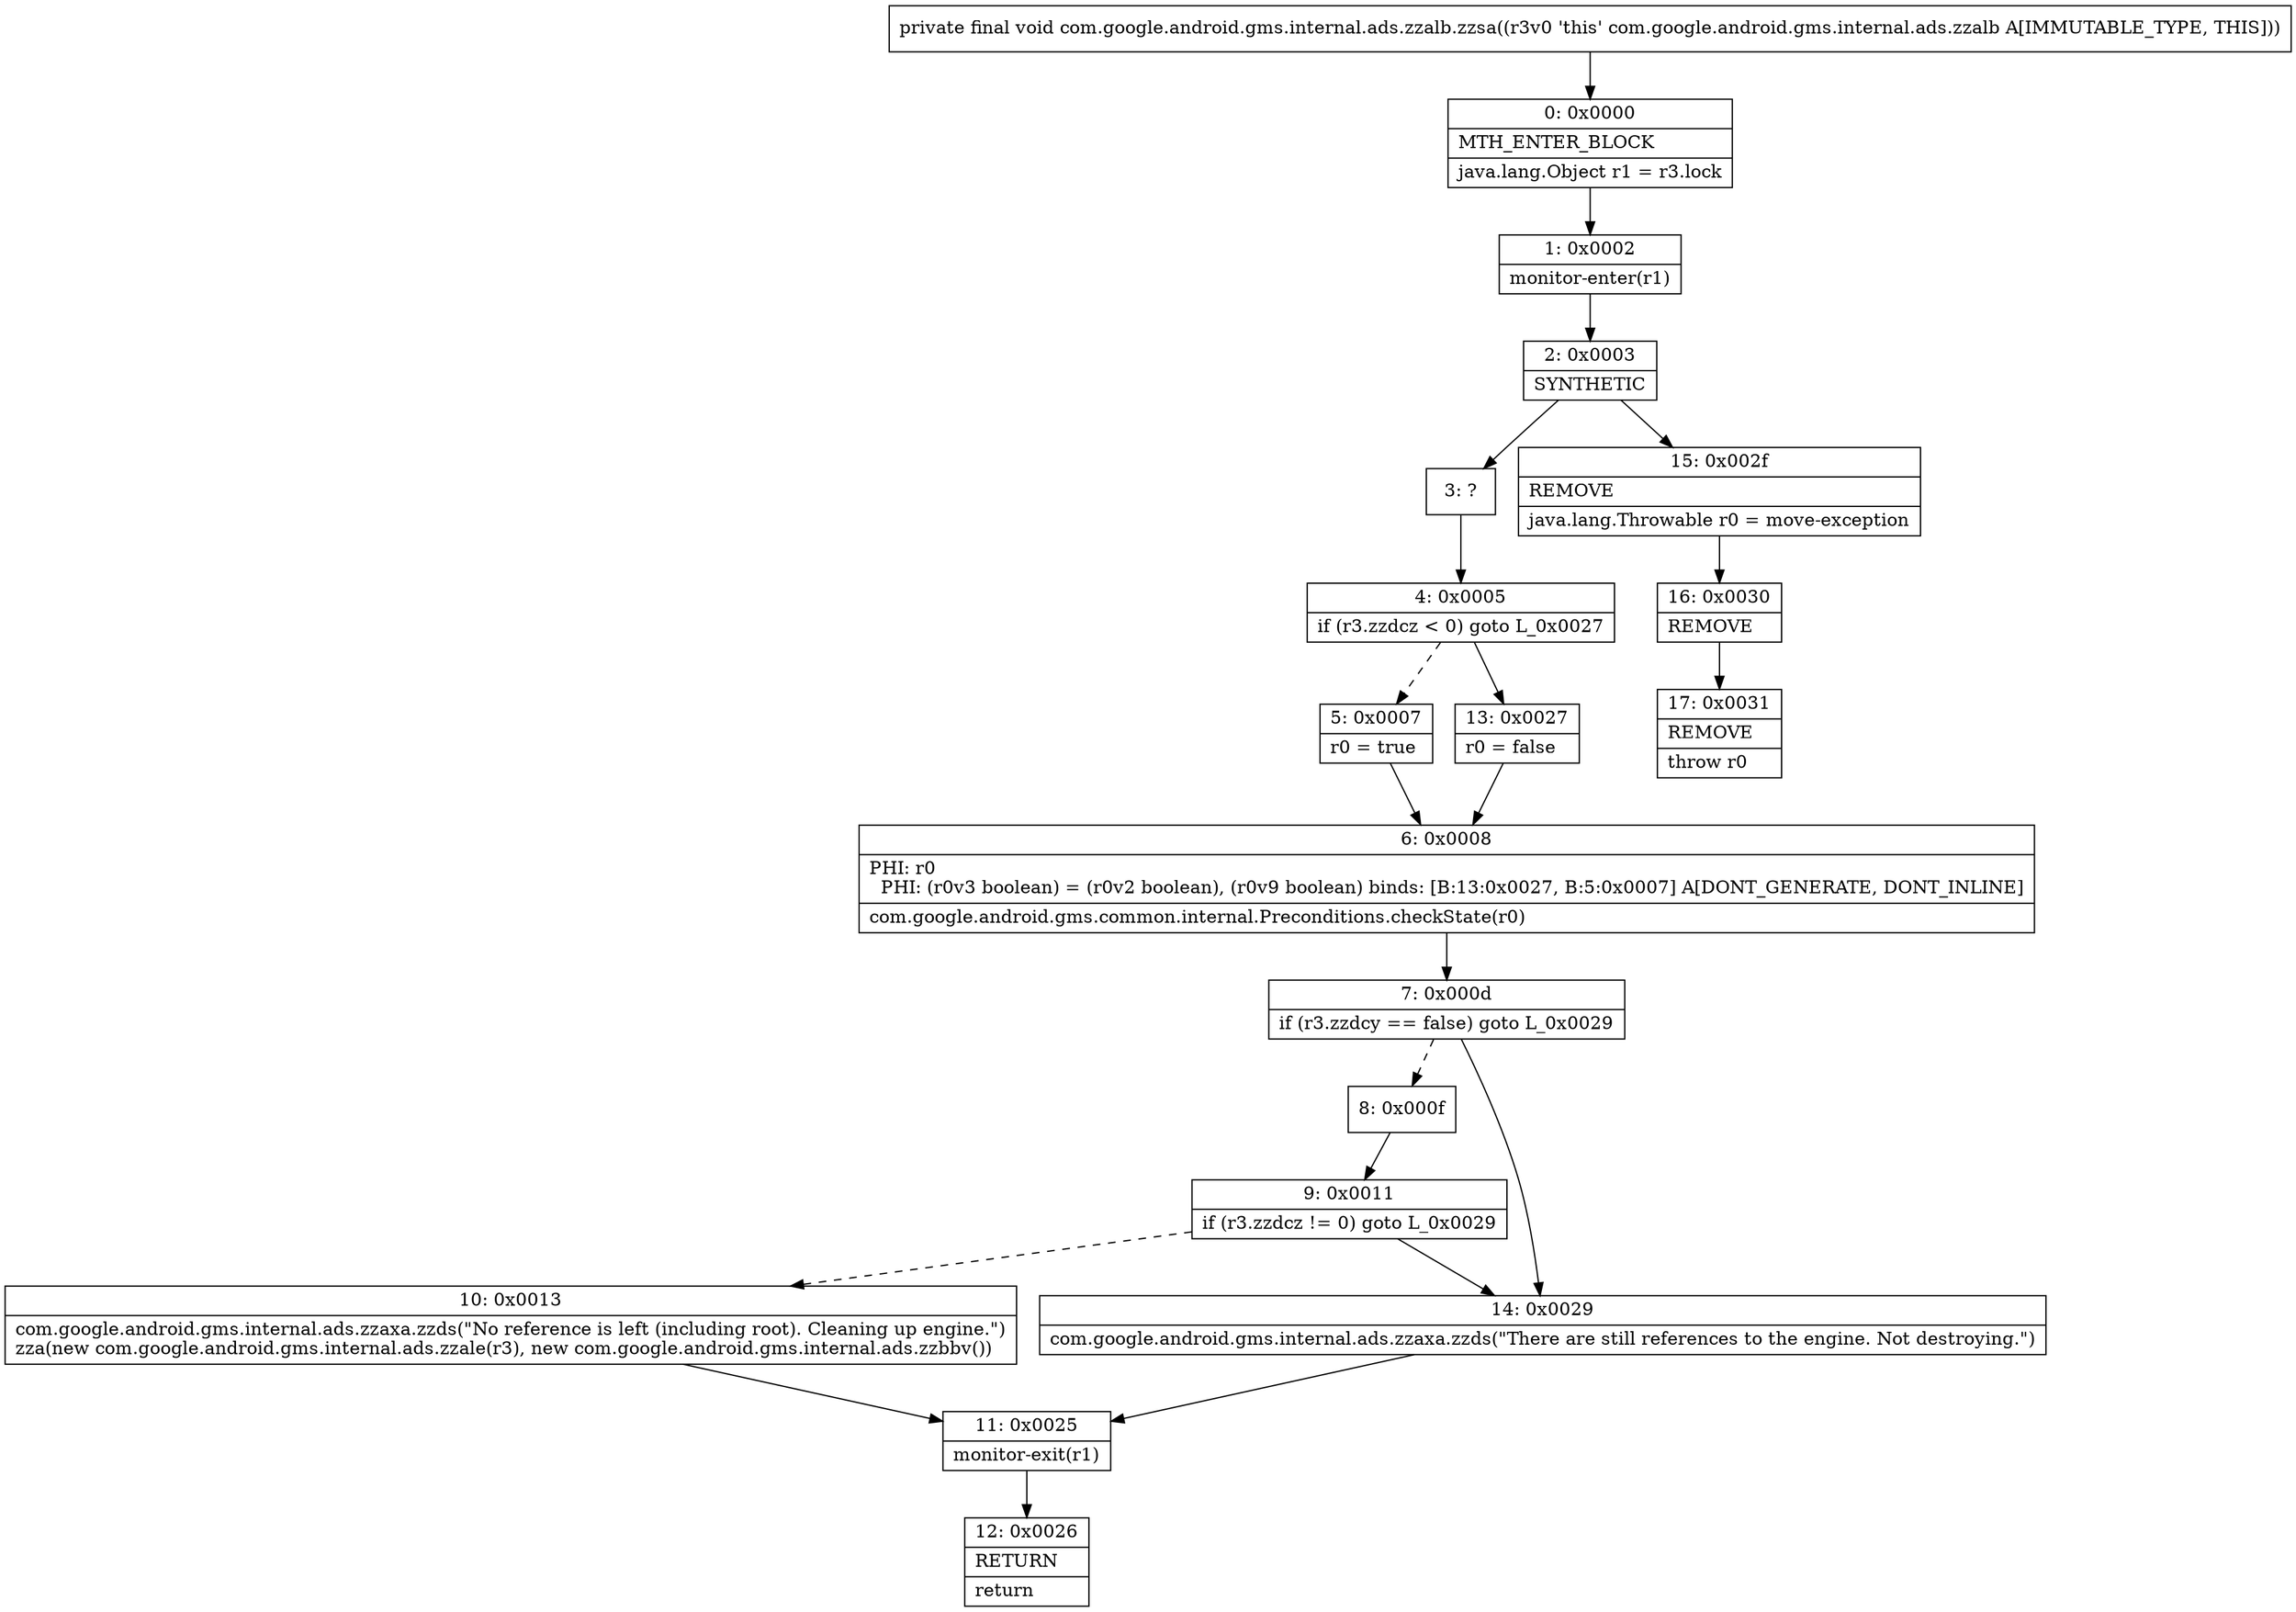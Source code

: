 digraph "CFG forcom.google.android.gms.internal.ads.zzalb.zzsa()V" {
Node_0 [shape=record,label="{0\:\ 0x0000|MTH_ENTER_BLOCK\l|java.lang.Object r1 = r3.lock\l}"];
Node_1 [shape=record,label="{1\:\ 0x0002|monitor\-enter(r1)\l}"];
Node_2 [shape=record,label="{2\:\ 0x0003|SYNTHETIC\l}"];
Node_3 [shape=record,label="{3\:\ ?}"];
Node_4 [shape=record,label="{4\:\ 0x0005|if (r3.zzdcz \< 0) goto L_0x0027\l}"];
Node_5 [shape=record,label="{5\:\ 0x0007|r0 = true\l}"];
Node_6 [shape=record,label="{6\:\ 0x0008|PHI: r0 \l  PHI: (r0v3 boolean) = (r0v2 boolean), (r0v9 boolean) binds: [B:13:0x0027, B:5:0x0007] A[DONT_GENERATE, DONT_INLINE]\l|com.google.android.gms.common.internal.Preconditions.checkState(r0)\l}"];
Node_7 [shape=record,label="{7\:\ 0x000d|if (r3.zzdcy == false) goto L_0x0029\l}"];
Node_8 [shape=record,label="{8\:\ 0x000f}"];
Node_9 [shape=record,label="{9\:\ 0x0011|if (r3.zzdcz != 0) goto L_0x0029\l}"];
Node_10 [shape=record,label="{10\:\ 0x0013|com.google.android.gms.internal.ads.zzaxa.zzds(\"No reference is left (including root). Cleaning up engine.\")\lzza(new com.google.android.gms.internal.ads.zzale(r3), new com.google.android.gms.internal.ads.zzbbv())\l}"];
Node_11 [shape=record,label="{11\:\ 0x0025|monitor\-exit(r1)\l}"];
Node_12 [shape=record,label="{12\:\ 0x0026|RETURN\l|return\l}"];
Node_13 [shape=record,label="{13\:\ 0x0027|r0 = false\l}"];
Node_14 [shape=record,label="{14\:\ 0x0029|com.google.android.gms.internal.ads.zzaxa.zzds(\"There are still references to the engine. Not destroying.\")\l}"];
Node_15 [shape=record,label="{15\:\ 0x002f|REMOVE\l|java.lang.Throwable r0 = move\-exception\l}"];
Node_16 [shape=record,label="{16\:\ 0x0030|REMOVE\l}"];
Node_17 [shape=record,label="{17\:\ 0x0031|REMOVE\l|throw r0\l}"];
MethodNode[shape=record,label="{private final void com.google.android.gms.internal.ads.zzalb.zzsa((r3v0 'this' com.google.android.gms.internal.ads.zzalb A[IMMUTABLE_TYPE, THIS])) }"];
MethodNode -> Node_0;
Node_0 -> Node_1;
Node_1 -> Node_2;
Node_2 -> Node_3;
Node_2 -> Node_15;
Node_3 -> Node_4;
Node_4 -> Node_5[style=dashed];
Node_4 -> Node_13;
Node_5 -> Node_6;
Node_6 -> Node_7;
Node_7 -> Node_8[style=dashed];
Node_7 -> Node_14;
Node_8 -> Node_9;
Node_9 -> Node_10[style=dashed];
Node_9 -> Node_14;
Node_10 -> Node_11;
Node_11 -> Node_12;
Node_13 -> Node_6;
Node_14 -> Node_11;
Node_15 -> Node_16;
Node_16 -> Node_17;
}

